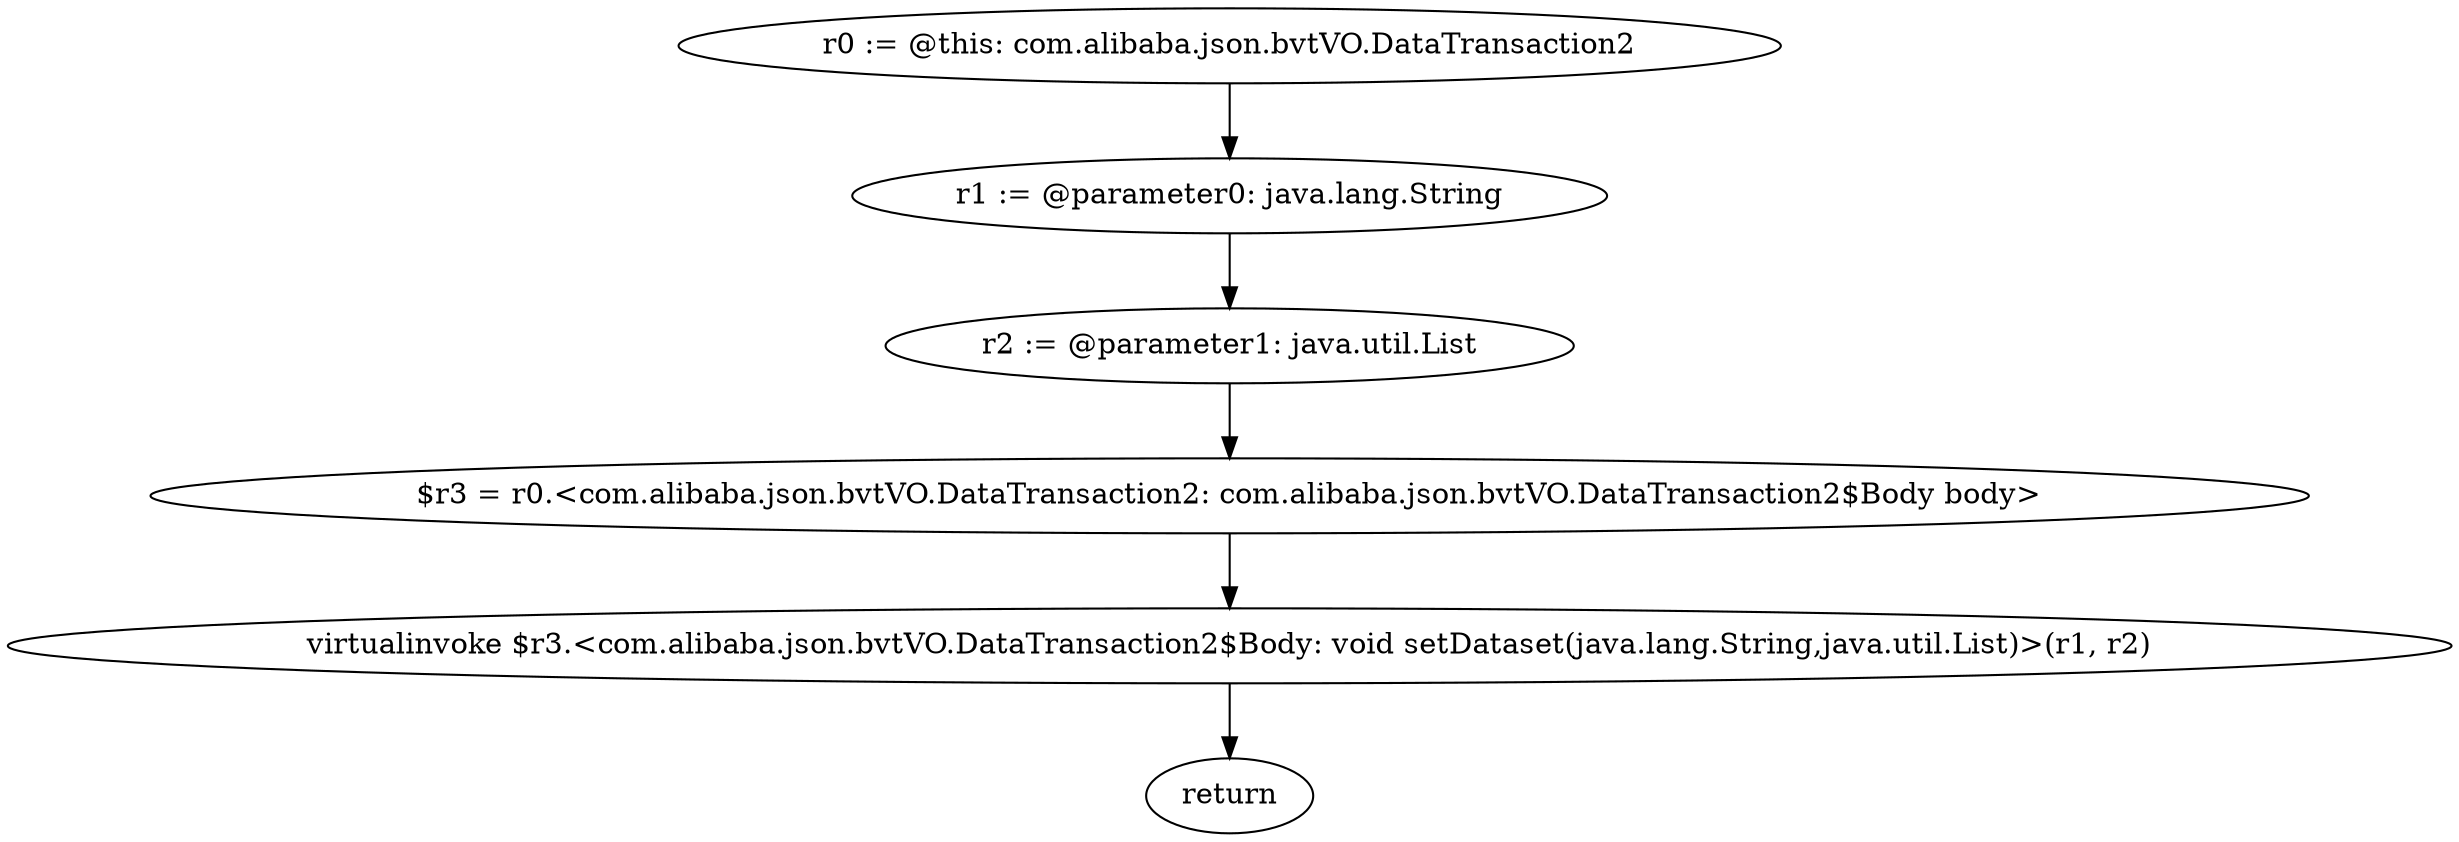 digraph "unitGraph" {
    "r0 := @this: com.alibaba.json.bvtVO.DataTransaction2"
    "r1 := @parameter0: java.lang.String"
    "r2 := @parameter1: java.util.List"
    "$r3 = r0.<com.alibaba.json.bvtVO.DataTransaction2: com.alibaba.json.bvtVO.DataTransaction2$Body body>"
    "virtualinvoke $r3.<com.alibaba.json.bvtVO.DataTransaction2$Body: void setDataset(java.lang.String,java.util.List)>(r1, r2)"
    "return"
    "r0 := @this: com.alibaba.json.bvtVO.DataTransaction2"->"r1 := @parameter0: java.lang.String";
    "r1 := @parameter0: java.lang.String"->"r2 := @parameter1: java.util.List";
    "r2 := @parameter1: java.util.List"->"$r3 = r0.<com.alibaba.json.bvtVO.DataTransaction2: com.alibaba.json.bvtVO.DataTransaction2$Body body>";
    "$r3 = r0.<com.alibaba.json.bvtVO.DataTransaction2: com.alibaba.json.bvtVO.DataTransaction2$Body body>"->"virtualinvoke $r3.<com.alibaba.json.bvtVO.DataTransaction2$Body: void setDataset(java.lang.String,java.util.List)>(r1, r2)";
    "virtualinvoke $r3.<com.alibaba.json.bvtVO.DataTransaction2$Body: void setDataset(java.lang.String,java.util.List)>(r1, r2)"->"return";
}
